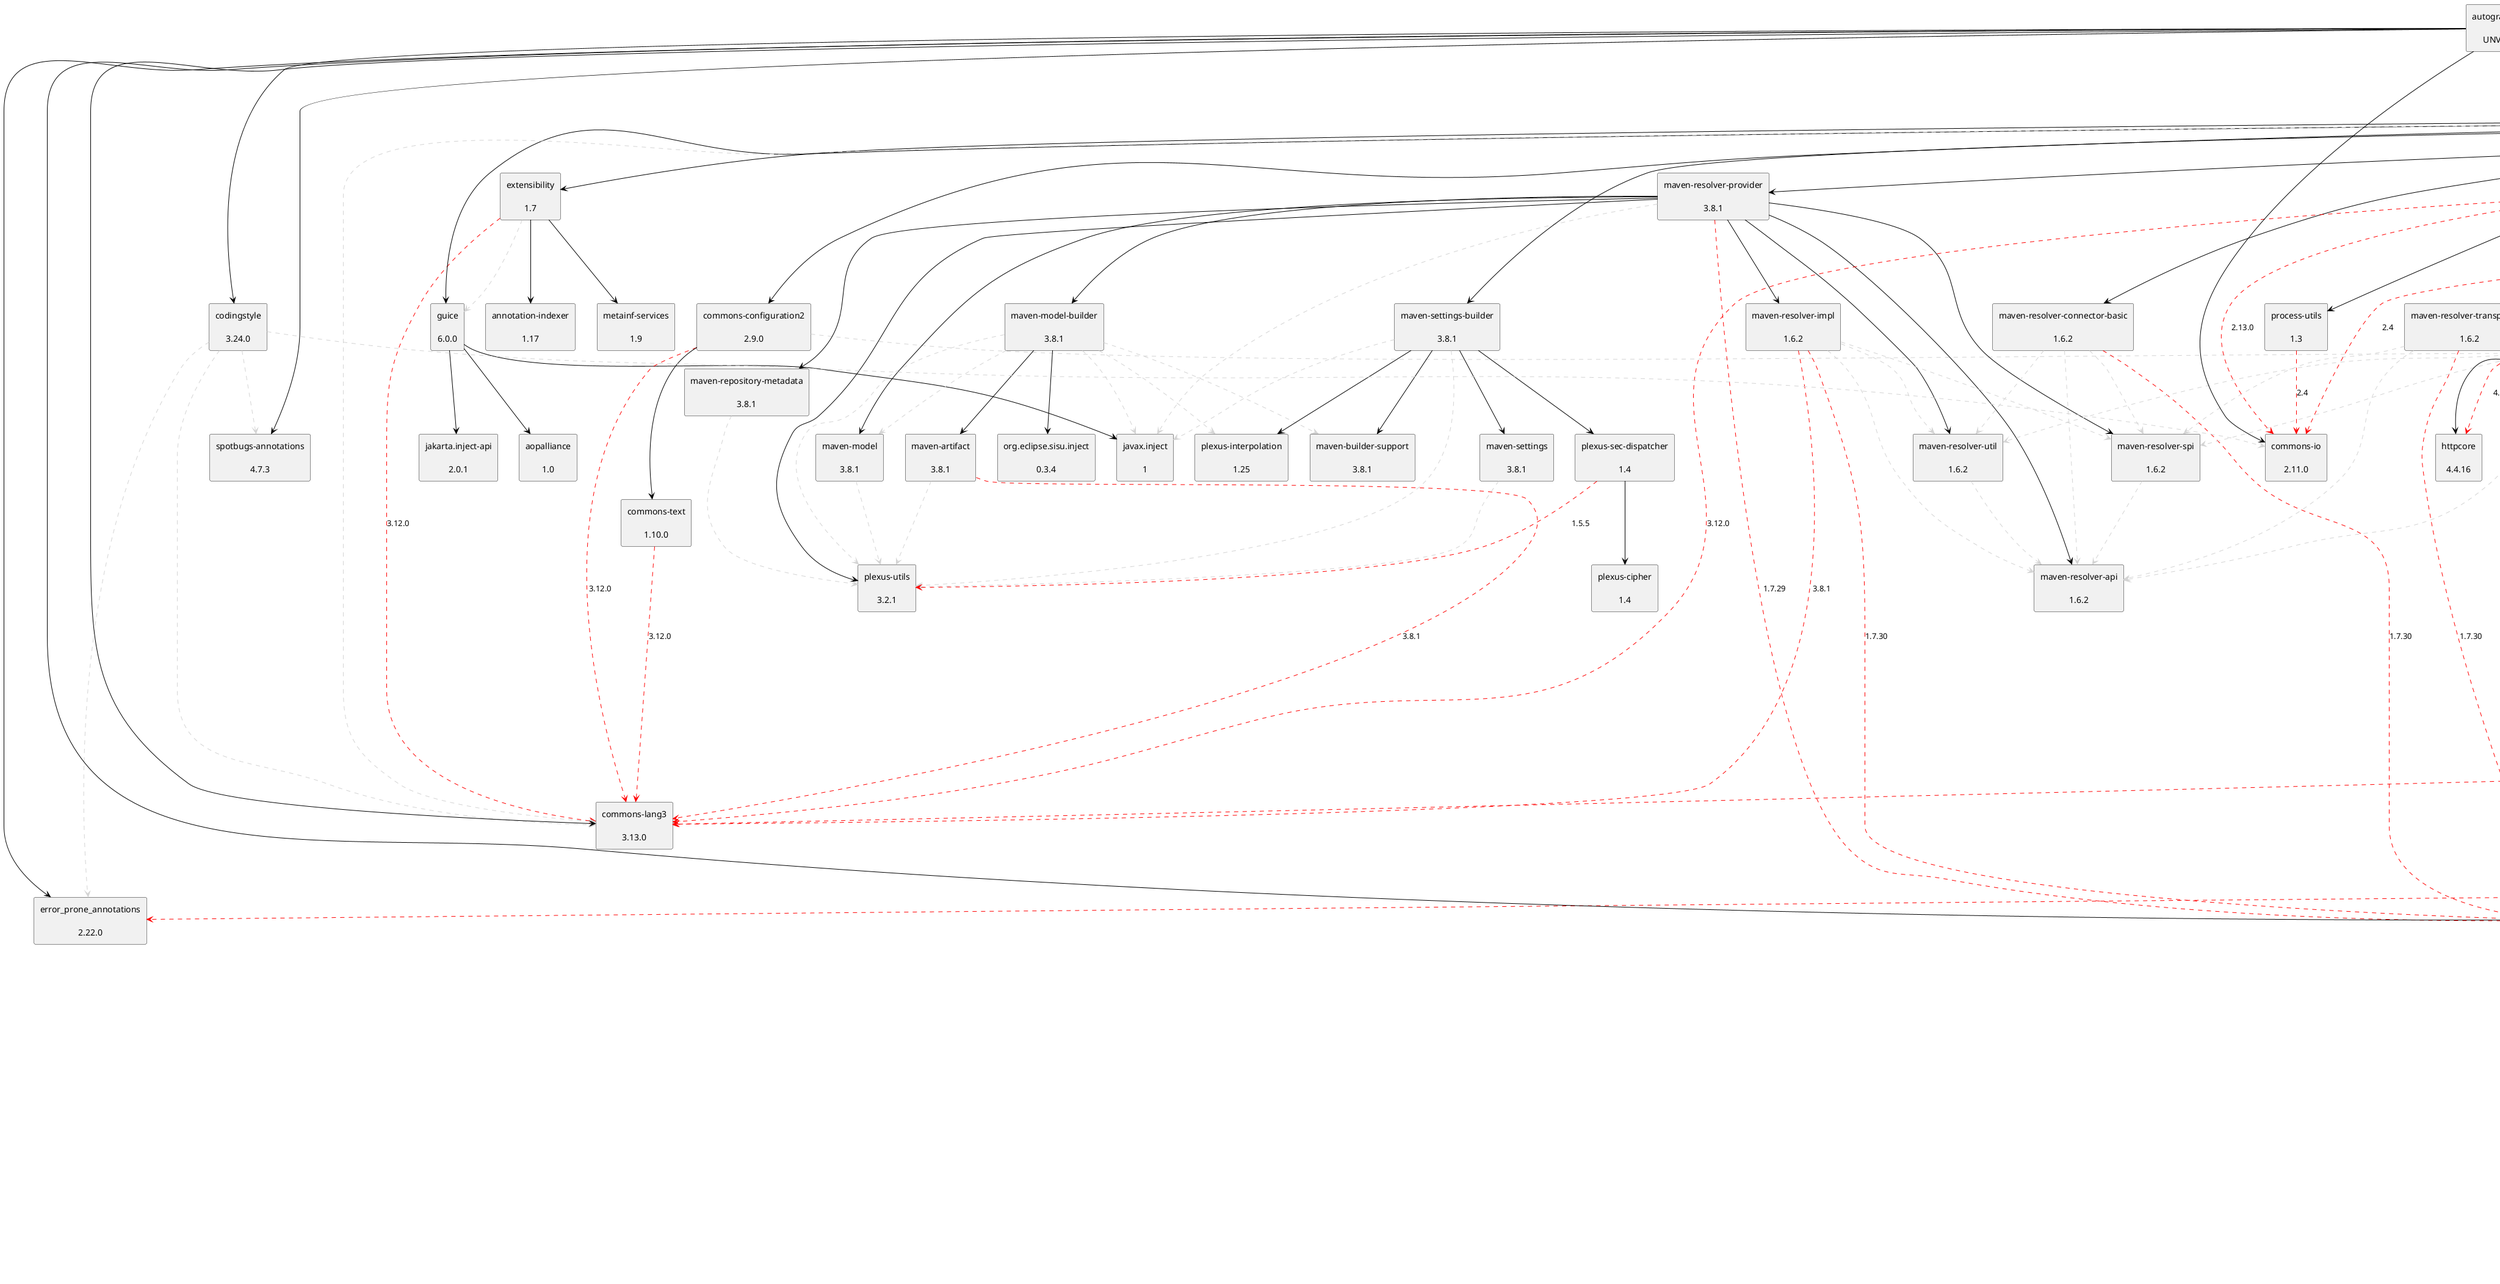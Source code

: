 @startuml
skinparam defaultTextAlignment center
skinparam rectangle {
  BackgroundColor<<optional>> beige
  BackgroundColor<<test>> lightGreen
  BackgroundColor<<runtime>> lightBlue
  BackgroundColor<<provided>> lightGray
}
rectangle "gitlab4j-api\n\n5.2.0" as org_gitlab4j_gitlab4j_api_jar
rectangle "jakarta.activation-api\n\n1.2.2" as jakarta_activation_jakarta_activation_api_jar
rectangle "jersey-common\n\n2.35" as org_glassfish_jersey_core_jersey_common_jar
rectangle "jakarta.ws.rs-api\n\n2.1.6" as jakarta_ws_rs_jakarta_ws_rs_api_jar
rectangle "jakarta.annotation-api\n\n1.3.5" as jakarta_annotation_jakarta_annotation_api_jar
rectangle "jakarta.inject\n\n2.6.1" as org_glassfish_hk2_external_jakarta_inject_jar
rectangle "osgi-resource-locator\n\n1.0.3" as org_glassfish_hk2_osgi_resource_locator_jar
rectangle "jersey-hk2\n\n2.35" as org_glassfish_jersey_inject_jersey_hk2_jar
rectangle "hk2-locator\n\n2.6.1" as org_glassfish_hk2_hk2_locator_jar
rectangle "aopalliance-repackaged\n\n2.6.1" as org_glassfish_hk2_external_aopalliance_repackaged_jar
rectangle "hk2-api\n\n2.6.1" as org_glassfish_hk2_hk2_api_jar
rectangle "hk2-utils\n\n2.6.1" as org_glassfish_hk2_hk2_utils_jar
rectangle "javassist\n\n3.27.0-GA" as org_javassist_javassist_jar
rectangle "jersey-client\n\n2.35" as org_glassfish_jersey_core_jersey_client_jar
rectangle "jersey-apache-connector\n\n2.35" as org_glassfish_jersey_connectors_jersey_apache_connector_jar
rectangle "httpclient\n\n4.5.14" as org_apache_httpcomponents_httpclient_jar
rectangle "jersey-media-multipart\n\n2.35" as org_glassfish_jersey_media_jersey_media_multipart_jar
rectangle "mimepull\n\n1.9.13" as org_jvnet_mimepull_mimepull_jar
rectangle "jersey-media-json-jackson\n\n2.35" as org_glassfish_jersey_media_jersey_media_json_jackson_jar
rectangle "jersey-entity-filtering\n\n2.35" as org_glassfish_jersey_ext_jersey_entity_filtering_jar
rectangle "jackson-annotations\n\n2.15.2" as com_fasterxml_jackson_core_jackson_annotations_jar
rectangle "jackson-databind\n\n2.15.2" as com_fasterxml_jackson_core_jackson_databind_jar
rectangle "jackson-module-jaxb-annotations\n\n2.12.2" as com_fasterxml_jackson_module_jackson_module_jaxb_annotations_jar
rectangle "jackson-core\n\n2.15.2" as com_fasterxml_jackson_core_jackson_core_jar
rectangle "jakarta.xml.bind-api\n\n2.3.2" as jakarta_xml_bind_jakarta_xml_bind_api_jar
rectangle "jakarta.servlet-api\n\n4.0.4" as jakarta_servlet_jakarta_servlet_api_jar
rectangle "acceptance-test-harness\n\n5717.v51fb_b_1f0f6d1" as org_jenkins_ci_acceptance_test_harness_jar
rectangle "args4j\n\n2.33" as args4j_args4j_jar
rectangle "netty-codec\n\n4.1.99.Final" as io_netty_netty_codec_jar
rectangle "netty-common\n\n4.1.99.Final" as io_netty_netty_common_jar
rectangle "netty-buffer\n\n4.1.99.Final" as io_netty_netty_buffer_jar
rectangle "netty-transport\n\n4.1.99.Final" as io_netty_netty_transport_jar
rectangle "netty-resolver\n\n4.1.99.Final" as io_netty_netty_resolver_jar
rectangle "browserup-proxy-core\n\n2.1.2" as com_browserup_browserup_proxy_core_jar
rectangle "littleproxy\n\n2.0.0-beta-5" as xyz_rogfam_littleproxy_jar
rectangle "guava\n\n32.0.0-jre" as com_google_guava_guava_jar
rectangle "commons-lang3\n\n3.13.0" as org_apache_commons_commons_lang3_jar
rectangle "barchart-udt-bundle\n\n2.3.0" as com_barchart_udt_barchart_udt_bundle_jar
rectangle "slf4j-api\n\n2.0.9" as org_slf4j_slf4j_api_jar
rectangle "netty-codec-http\n\n4.1.99.Final" as io_netty_netty_codec_http_jar
rectangle "netty-codec-socks\n\n4.1.99.Final" as io_netty_netty_codec_socks_jar
rectangle "netty-handler\n\n4.1.99.Final" as io_netty_netty_handler_jar
rectangle "netty-transport-native-unix-common\n\n4.1.99.Final" as io_netty_netty_transport_native_unix_common_jar
rectangle "netty-handler-proxy\n\n4.1.99.Final" as io_netty_netty_handler_proxy_jar
rectangle "netty-transport-classes-epoll\n\n4.1.99.Final" as io_netty_netty_transport_classes_epoll_jar
rectangle "netty-transport-classes-kqueue\n\n4.1.99.Final" as io_netty_netty_transport_classes_kqueue_jar
rectangle "netty-transport-native-epoll\nlinux-x86_64\n4.1.99.Final" as io_netty_netty_transport_native_epoll_jar_linux_x86_64
rectangle "netty-transport-native-kqueue\nosx-x86_64\n4.1.99.Final" as io_netty_netty_transport_native_kqueue_jar_osx_x86_64
rectangle "extensibility\n\n1.7" as com_cloudbees_extensibility_jar
rectangle "guice\n\n6.0.0" as com_google_inject_guice_jar
rectangle "annotation-indexer\n\n1.17" as org_jenkins_ci_annotation_indexer_jar
rectangle "metainf-services\n\n1.9" as org_kohsuke_metainf_services_metainf_services_jar
rectangle "jffi\n\n1.3.12" as com_github_jnr_jffi_jar
rectangle "jffi\nnative\n1.3.12" as com_github_jnr_jffi_jar_native
rectangle "jnr-ffi\n\n2.2.14" as com_github_jnr_jnr_ffi_jar
rectangle "asm\n\n9.2" as org_ow2_asm_asm_jar
rectangle "asm-commons\n\n9.2" as org_ow2_asm_asm_commons_jar
rectangle "asm-tree\n\n9.2" as org_ow2_asm_asm_tree_jar
rectangle "asm-analysis\n\n9.2" as org_ow2_asm_asm_analysis_jar
rectangle "asm-util\n\n9.2" as org_ow2_asm_asm_util_jar
rectangle "jnr-a64asm\n\n1.0.0" as com_github_jnr_jnr_a64asm_jar
rectangle "jnr-x86asm\n\n1.0.2" as com_github_jnr_jnr_x86asm_jar
rectangle "jnr-unixsocket\n\n0.38.20" as com_github_jnr_jnr_unixsocket_jar
rectangle "jnr-constants\n\n0.10.4" as com_github_jnr_jnr_constants_jar
rectangle "jnr-enxio\n\n0.32.15" as com_github_jnr_jnr_enxio_jar
rectangle "jnr-posix\n\n3.1.17" as com_github_jnr_jnr_posix_jar
rectangle "monte-screen-recorder\n\n0.7.7.0" as com_github_stephenc_monte_monte_screen_recorder_jar
rectangle "failureaccess\n\n1.0.1" as com_google_guava_failureaccess_jar
rectangle "listenablefuture\n\n9999.0-empty-to-avoid-conflict-with-guava" as com_google_guava_listenablefuture_jar
rectangle "jsr305\n\n3.0.2" as com_google_code_findbugs_jsr305_jar
rectangle "checker-qual\n\n3.33.0" as org_checkerframework_checker_qual_jar
rectangle "error_prone_annotations\n\n2.22.0" as com_google_errorprone_error_prone_annotations_jar
rectangle "j2objc-annotations\n\n2.8" as com_google_j2objc_j2objc_annotations_jar
rectangle "javax.inject\n\n1" as javax_inject_javax_inject_jar
rectangle "jakarta.inject-api\n\n2.0.1" as jakarta_inject_jakarta_inject_api_jar
rectangle "aopalliance\n\n1.0" as aopalliance_aopalliance_jar
rectangle "jsch\n\n0.1.55" as com_jcraft_jsch_jar
rectangle "commons-logging\n\n1.2" as commons_logging_commons_logging_jar
rectangle "commons-net\n\n3.9.0" as commons_net_commons_net_jar
rectangle "junit\n\n4.13.2" as junit_junit_jar
rectangle "hamcrest-core\n\n1.3" as org_hamcrest_hamcrest_core_jar
rectangle "commons-configuration2\n\n2.9.0" as org_apache_commons_commons_configuration2_jar
rectangle "commons-text\n\n1.10.0" as org_apache_commons_commons_text_jar
rectangle "maven-model\n\n3.8.1" as org_apache_maven_maven_model_jar
rectangle "plexus-utils\n\n3.2.1" as org_codehaus_plexus_plexus_utils_jar
rectangle "maven-resolver-provider\n\n3.8.1" as org_apache_maven_maven_resolver_provider_jar
rectangle "maven-model-builder\n\n3.8.1" as org_apache_maven_maven_model_builder_jar
rectangle "plexus-interpolation\n\n1.25" as org_codehaus_plexus_plexus_interpolation_jar
rectangle "maven-artifact\n\n3.8.1" as org_apache_maven_maven_artifact_jar
rectangle "maven-builder-support\n\n3.8.1" as org_apache_maven_maven_builder_support_jar
rectangle "org.eclipse.sisu.inject\n\n0.3.4" as org_eclipse_sisu_org_eclipse_sisu_inject_jar
rectangle "maven-repository-metadata\n\n3.8.1" as org_apache_maven_maven_repository_metadata_jar
rectangle "maven-resolver-api\n\n1.6.2" as org_apache_maven_resolver_maven_resolver_api_jar
rectangle "maven-resolver-spi\n\n1.6.2" as org_apache_maven_resolver_maven_resolver_spi_jar
rectangle "maven-resolver-util\n\n1.6.2" as org_apache_maven_resolver_maven_resolver_util_jar
rectangle "maven-resolver-impl\n\n1.6.2" as org_apache_maven_resolver_maven_resolver_impl_jar
rectangle "maven-settings-builder\n\n3.8.1" as org_apache_maven_maven_settings_builder_jar
rectangle "maven-settings\n\n3.8.1" as org_apache_maven_maven_settings_jar
rectangle "plexus-sec-dispatcher\n\n1.4" as org_sonatype_plexus_plexus_sec_dispatcher_jar
rectangle "plexus-cipher\n\n1.4" as org_sonatype_plexus_plexus_cipher_jar
rectangle "maven-resolver-connector-basic\n\n1.6.2" as org_apache_maven_resolver_maven_resolver_connector_basic_jar
rectangle "maven-resolver-transport-file\n\n1.6.2" as org_apache_maven_resolver_maven_resolver_transport_file_jar
rectangle "maven-resolver-transport-http\n\n1.6.2" as org_apache_maven_resolver_maven_resolver_transport_http_jar
rectangle "httpcore\n\n4.4.16" as org_apache_httpcomponents_httpcore_jar
rectangle "bcpkix-jdk18on\n\n1.76" as org_bouncycastle_bcpkix_jdk18on_jar
rectangle "bcprov-jdk18on\n\n1.76" as org_bouncycastle_bcprov_jdk18on_jar
rectangle "bcutil-jdk18on\n\n1.76" as org_bouncycastle_bcutil_jdk18on_jar
rectangle "groovy\n\n3.0.18" as org_codehaus_groovy_groovy_jar
rectangle "groovy-console\n\n3.0.18" as org_codehaus_groovy_groovy_console_jar
rectangle "hamcrest\n\n2.2" as org_hamcrest_hamcrest_jar
rectangle "crypto-util\n\n1.9" as org_jenkins_ci_crypto_util_jar
rectangle "commons-codec\n\n1.11" as commons_codec_commons_codec_jar
rectangle "groovy-guice-binder\n\n1.2" as org_jenkins_ci_groovy_guice_binder_jar
rectangle "commons-io\n\n2.11.0" as commons_io_commons_io_jar
rectangle "commons-discovery\n\n0.4" as commons_discovery_commons_discovery_jar
rectangle "jira-api\n\n1.3" as org_jenkins_ci_jira_api_jar
rectangle "activation\n\n1.1" as javax_activation_activation_jar
rectangle "jaxrpc-api\n\n1.1" as javax_xml_jaxrpc_api_jar
rectangle "saaj-api\n\n1.3" as javax_xml_soap_saaj_api_jar
rectangle "axis\n\n1.4" as org_apache_axis_axis_jar
rectangle "wsdl4j\n\n1.6.1" as wsdl4j_wsdl4j_jar
rectangle "test-annotations\n\n1.4" as org_jenkins_ci_test_annotations_jar
rectangle "version-number\n\n1.11" as org_jenkins_ci_version_number_jar
rectangle "remoting\n\n3148.v532a_7e715ee3" as org_jenkins_ci_main_remoting_jar
rectangle "docker-fixtures\n\n178.v2c7d2343886b_" as org_jenkins_ci_test_docker_fixtures_jar
rectangle "process-utils\n\n1.3" as org_jenkins_ci_process_utils_jar
rectangle "json\n\n20230618" as org_json_json_jar
rectangle "wordnet-random-name\n\n1.5" as org_kohsuke_wordnet_random_name_jar
rectangle "lift\n\n4.11.0" as org_seleniumhq_selenium_lift_jar
rectangle "selenium-api\n\n4.11.0" as org_seleniumhq_selenium_selenium_api_jar
rectangle "selenium-support\n\n4.11.0" as org_seleniumhq_selenium_selenium_support_jar
rectangle "selenium-chrome-driver\n\n4.11.0" as org_seleniumhq_selenium_selenium_chrome_driver_jar
rectangle "auto-service-annotations\n\n1.0.1" as com_google_auto_service_auto_service_annotations_jar
rectangle "selenium-chromium-driver\n\n4.11.0" as org_seleniumhq_selenium_selenium_chromium_driver_jar
rectangle "selenium-json\n\n4.11.0" as org_seleniumhq_selenium_selenium_json_jar
rectangle "selenium-remote-driver\n\n4.11.0" as org_seleniumhq_selenium_selenium_remote_driver_jar
rectangle "selenium-manager\n\n4.11.0" as org_seleniumhq_selenium_selenium_manager_jar
rectangle "netty-transport-native-epoll\n\n4.1.99.Final" as io_netty_netty_transport_native_epoll_jar<<linux-x86_64>>
rectangle "netty-transport-native-kqueue\n\n4.1.99.Final" as io_netty_netty_transport_native_kqueue_jar<<osx-x86_64>>
rectangle "opentelemetry-api\n\n1.26.0" as io_opentelemetry_opentelemetry_api_jar
rectangle "opentelemetry-context\n\n1.26.0" as io_opentelemetry_opentelemetry_context_jar
rectangle "opentelemetry-exporter-logging\n\n1.26.0" as io_opentelemetry_opentelemetry_exporter_logging_jar
rectangle "opentelemetry-sdk\n\n1.26.0" as io_opentelemetry_opentelemetry_sdk_jar
rectangle "opentelemetry-sdk-metrics\n\n1.26.0" as io_opentelemetry_opentelemetry_sdk_metrics_jar
rectangle "opentelemetry-sdk-common\n\n1.26.0" as io_opentelemetry_opentelemetry_sdk_common_jar
rectangle "opentelemetry-api-logs\n\n1.26.0-alpha" as io_opentelemetry_opentelemetry_api_logs_jar
rectangle "opentelemetry-sdk-logs\n\n1.26.0-alpha" as io_opentelemetry_opentelemetry_sdk_logs_jar
rectangle "opentelemetry-api-events\n\n1.26.0-alpha" as io_opentelemetry_opentelemetry_api_events_jar
rectangle "opentelemetry-sdk-extension-autoconfigure-spi\n\n1.26.0" as io_opentelemetry_opentelemetry_sdk_extension_autoconfigure_spi_jar
rectangle "opentelemetry-sdk-extension-autoconfigure\n\n1.26.0-alpha" as io_opentelemetry_opentelemetry_sdk_extension_autoconfigure_jar
rectangle "opentelemetry-sdk-trace\n\n1.26.0" as io_opentelemetry_opentelemetry_sdk_trace_jar
rectangle "opentelemetry-semconv\n\n1.26.0-alpha" as io_opentelemetry_opentelemetry_semconv_jar
rectangle "byte-buddy\n\n1.14.9" as net_bytebuddy_byte_buddy_jar
rectangle "commons-exec\n\n1.3" as org_apache_commons_commons_exec_jar
rectangle "async-http-client-netty-utils\n\n2.12.3" as org_asynchttpclient_async_http_client_netty_utils_jar
rectangle "jakarta.activation\n\n1.2.2" as com_sun_activation_jakarta_activation_jar
rectangle "async-http-client\n\n2.12.3" as org_asynchttpclient_async_http_client_jar
rectangle "reactive-streams\n\n1.0.3" as org_reactivestreams_reactive_streams_jar
rectangle "netty-reactive-streams\n\n2.0.4" as com_typesafe_netty_netty_reactive_streams_jar
rectangle "selenium-http\n\n4.11.0" as org_seleniumhq_selenium_selenium_http_jar
rectangle "selenium-firefox-driver\n\n4.11.0" as org_seleniumhq_selenium_selenium_firefox_driver_jar
rectangle "selenium-devtools-v85\n\n4.11.0" as org_seleniumhq_selenium_selenium_devtools_v85_jar
rectangle "failsafe\n\n3.3.1" as dev_failsafe_failsafe_jar
rectangle "selenium-java\n\n4.11.0" as org_seleniumhq_selenium_selenium_java_jar
rectangle "selenium-devtools-v113\n\n4.11.0" as org_seleniumhq_selenium_selenium_devtools_v113_jar
rectangle "selenium-devtools-v114\n\n4.11.0" as org_seleniumhq_selenium_selenium_devtools_v114_jar
rectangle "selenium-devtools-v115\n\n4.11.0" as org_seleniumhq_selenium_selenium_devtools_v115_jar
rectangle "selenium-edge-driver\n\n4.11.0" as org_seleniumhq_selenium_selenium_edge_driver_jar
rectangle "selenium-safari-driver\n\n4.11.0" as org_seleniumhq_selenium_selenium_safari_driver_jar
rectangle "slf4j-jdk14\n\n2.0.7" as org_slf4j_slf4j_jdk14_jar
rectangle "zt-zip\n\n1.16" as org_zeroturnaround_zt_zip_jar
rectangle "autograding-ui-tests\n\nUNVERSIONED" as io_jenkins_plugins_autograding_ui_tests_jar
rectangle "spotbugs-annotations\n\n4.7.3" as com_github_spotbugs_spotbugs_annotations_jar
rectangle "streamex\n\n0.8.2" as one_util_streamex_jar
rectangle "codingstyle\n\n3.24.0" as edu_hm_hafner_codingstyle_jar
org_gitlab4j_gitlab4j_api_jar -[#000000]-> jakarta_activation_jakarta_activation_api_jar
org_glassfish_jersey_core_jersey_common_jar .[#D3D3D3].> jakarta_ws_rs_jakarta_ws_rs_api_jar
org_glassfish_jersey_core_jersey_common_jar -[#000000]-> jakarta_annotation_jakarta_annotation_api_jar
org_glassfish_jersey_core_jersey_common_jar .[#D3D3D3].> org_glassfish_hk2_external_jakarta_inject_jar
org_glassfish_jersey_core_jersey_common_jar -[#000000]-> org_glassfish_hk2_osgi_resource_locator_jar
org_glassfish_jersey_inject_jersey_hk2_jar -[#000000]-> org_glassfish_jersey_core_jersey_common_jar
org_glassfish_hk2_hk2_locator_jar .[#D3D3D3].> org_glassfish_hk2_external_jakarta_inject_jar
org_glassfish_hk2_hk2_locator_jar -[#000000]-> org_glassfish_hk2_external_aopalliance_repackaged_jar
org_glassfish_hk2_hk2_api_jar .[#D3D3D3].> org_glassfish_hk2_external_jakarta_inject_jar
org_glassfish_hk2_hk2_api_jar .[#D3D3D3].> org_glassfish_hk2_hk2_utils_jar
org_glassfish_hk2_hk2_api_jar .[#D3D3D3].> org_glassfish_hk2_external_aopalliance_repackaged_jar
org_glassfish_hk2_hk2_locator_jar -[#000000]-> org_glassfish_hk2_hk2_api_jar
org_glassfish_hk2_hk2_utils_jar .[#D3D3D3].> org_glassfish_hk2_external_jakarta_inject_jar
org_glassfish_hk2_hk2_locator_jar -[#000000]-> org_glassfish_hk2_hk2_utils_jar
org_glassfish_jersey_inject_jersey_hk2_jar -[#000000]-> org_glassfish_hk2_hk2_locator_jar
org_glassfish_jersey_inject_jersey_hk2_jar .[#FF0000].> org_javassist_javassist_jar: 3.25.0-GA
org_gitlab4j_gitlab4j_api_jar -[#000000]-> org_glassfish_jersey_inject_jersey_hk2_jar
org_glassfish_jersey_core_jersey_client_jar -[#000000]-> jakarta_ws_rs_jakarta_ws_rs_api_jar
org_glassfish_jersey_core_jersey_client_jar .[#D3D3D3].> org_glassfish_jersey_core_jersey_common_jar
org_glassfish_jersey_core_jersey_client_jar -[#000000]-> org_glassfish_hk2_external_jakarta_inject_jar
org_gitlab4j_gitlab4j_api_jar -[#000000]-> org_glassfish_jersey_core_jersey_client_jar
org_glassfish_jersey_connectors_jersey_apache_connector_jar .[#FF0000].> org_apache_httpcomponents_httpclient_jar: 4.5.13
org_glassfish_jersey_connectors_jersey_apache_connector_jar .[#D3D3D3].> org_glassfish_jersey_core_jersey_common_jar
org_glassfish_jersey_connectors_jersey_apache_connector_jar .[#D3D3D3].> org_glassfish_jersey_core_jersey_client_jar
org_glassfish_jersey_connectors_jersey_apache_connector_jar .[#D3D3D3].> jakarta_ws_rs_jakarta_ws_rs_api_jar
org_gitlab4j_gitlab4j_api_jar -[#000000]-> org_glassfish_jersey_connectors_jersey_apache_connector_jar
org_glassfish_jersey_media_jersey_media_multipart_jar .[#D3D3D3].> org_glassfish_jersey_core_jersey_common_jar
org_glassfish_jersey_media_jersey_media_multipart_jar -[#000000]-> org_jvnet_mimepull_mimepull_jar
org_gitlab4j_gitlab4j_api_jar -[#000000]-> org_glassfish_jersey_media_jersey_media_multipart_jar
org_glassfish_jersey_media_jersey_media_json_jackson_jar .[#D3D3D3].> org_glassfish_jersey_core_jersey_common_jar
org_glassfish_jersey_ext_jersey_entity_filtering_jar .[#D3D3D3].> jakarta_ws_rs_jakarta_ws_rs_api_jar
org_glassfish_jersey_media_jersey_media_json_jackson_jar -[#000000]-> org_glassfish_jersey_ext_jersey_entity_filtering_jar
org_glassfish_jersey_media_jersey_media_json_jackson_jar .[#FF0000].> com_fasterxml_jackson_core_jackson_annotations_jar: 2.12.2
org_glassfish_jersey_media_jersey_media_json_jackson_jar .[#FF0000].> com_fasterxml_jackson_core_jackson_databind_jar: 2.12.2
com_fasterxml_jackson_module_jackson_module_jaxb_annotations_jar .[#FF0000].> com_fasterxml_jackson_core_jackson_annotations_jar: 2.12.2
com_fasterxml_jackson_module_jackson_module_jaxb_annotations_jar .[#FF0000].> com_fasterxml_jackson_core_jackson_core_jar: 2.12.2
com_fasterxml_jackson_module_jackson_module_jaxb_annotations_jar .[#FF0000].> com_fasterxml_jackson_core_jackson_databind_jar: 2.12.2
jakarta_xml_bind_jakarta_xml_bind_api_jar .[#FF0000].> jakarta_activation_jakarta_activation_api_jar: 1.2.1
com_fasterxml_jackson_module_jackson_module_jaxb_annotations_jar -[#000000]-> jakarta_xml_bind_jakarta_xml_bind_api_jar
com_fasterxml_jackson_module_jackson_module_jaxb_annotations_jar .[#FF0000].> jakarta_activation_jakarta_activation_api_jar: 1.2.1
org_glassfish_jersey_media_jersey_media_json_jackson_jar -[#000000]-> com_fasterxml_jackson_module_jackson_module_jaxb_annotations_jar
org_gitlab4j_gitlab4j_api_jar -[#000000]-> org_glassfish_jersey_media_jersey_media_json_jackson_jar
org_gitlab4j_gitlab4j_api_jar -[#000000]-> jakarta_servlet_jakarta_servlet_api_jar
org_jenkins_ci_acceptance_test_harness_jar -[#000000]-> org_gitlab4j_gitlab4j_api_jar
org_jenkins_ci_acceptance_test_harness_jar -[#000000]-> args4j_args4j_jar
io_netty_netty_codec_jar -[#000000]-> io_netty_netty_common_jar
io_netty_netty_buffer_jar .[#D3D3D3].> io_netty_netty_common_jar
io_netty_netty_codec_jar -[#000000]-> io_netty_netty_buffer_jar
io_netty_netty_transport_jar .[#D3D3D3].> io_netty_netty_common_jar
io_netty_netty_transport_jar .[#D3D3D3].> io_netty_netty_buffer_jar
io_netty_netty_transport_jar .[#D3D3D3].> io_netty_netty_resolver_jar
io_netty_netty_codec_jar -[#000000]-> io_netty_netty_transport_jar
com_browserup_browserup_proxy_core_jar -[#000000]-> io_netty_netty_codec_jar
xyz_rogfam_littleproxy_jar .[#FF0000].> com_google_guava_guava_jar: 27.1-jre
xyz_rogfam_littleproxy_jar .[#FF0000].> org_apache_commons_commons_lang3_jar: 3.8.1
xyz_rogfam_littleproxy_jar -[#000000]-> com_barchart_udt_barchart_udt_bundle_jar
xyz_rogfam_littleproxy_jar .[#FF0000].> org_slf4j_slf4j_api_jar: 1.7.26
com_browserup_browserup_proxy_core_jar -[#000000]-> xyz_rogfam_littleproxy_jar
com_browserup_browserup_proxy_core_jar -[#000000]-> io_netty_netty_codec_http_jar
com_browserup_browserup_proxy_core_jar -[#000000]-> io_netty_netty_codec_socks_jar
com_browserup_browserup_proxy_core_jar -[#000000]-> io_netty_netty_handler_jar
com_browserup_browserup_proxy_core_jar -[#000000]-> io_netty_netty_transport_native_unix_common_jar
com_browserup_browserup_proxy_core_jar -[#000000]-> io_netty_netty_handler_proxy_jar
com_browserup_browserup_proxy_core_jar -[#000000]-> io_netty_netty_resolver_jar
com_browserup_browserup_proxy_core_jar -[#000000]-> io_netty_netty_transport_classes_epoll_jar
com_browserup_browserup_proxy_core_jar -[#000000]-> io_netty_netty_transport_classes_kqueue_jar
io_netty_netty_transport_native_epoll_jar_linux_x86_64 .[#D3D3D3].> io_netty_netty_common_jar
io_netty_netty_transport_native_epoll_jar_linux_x86_64 .[#D3D3D3].> io_netty_netty_buffer_jar
io_netty_netty_transport_native_epoll_jar_linux_x86_64 .[#D3D3D3].> io_netty_netty_transport_jar
io_netty_netty_transport_native_epoll_jar_linux_x86_64 .[#D3D3D3].> io_netty_netty_transport_native_unix_common_jar
io_netty_netty_transport_native_epoll_jar_linux_x86_64 .[#D3D3D3].> io_netty_netty_transport_classes_epoll_jar
com_browserup_browserup_proxy_core_jar -[#000000]-> io_netty_netty_transport_native_epoll_jar_linux_x86_64
io_netty_netty_transport_native_kqueue_jar_osx_x86_64 .[#D3D3D3].> io_netty_netty_common_jar
io_netty_netty_transport_native_kqueue_jar_osx_x86_64 .[#D3D3D3].> io_netty_netty_buffer_jar
io_netty_netty_transport_native_kqueue_jar_osx_x86_64 .[#D3D3D3].> io_netty_netty_transport_jar
io_netty_netty_transport_native_kqueue_jar_osx_x86_64 .[#D3D3D3].> io_netty_netty_transport_native_unix_common_jar
io_netty_netty_transport_native_kqueue_jar_osx_x86_64 .[#D3D3D3].> io_netty_netty_transport_classes_kqueue_jar
com_browserup_browserup_proxy_core_jar -[#000000]-> io_netty_netty_transport_native_kqueue_jar_osx_x86_64
com_browserup_browserup_proxy_core_jar -[#000000]-> org_javassist_javassist_jar
org_jenkins_ci_acceptance_test_harness_jar -[#000000]-> com_browserup_browserup_proxy_core_jar
com_cloudbees_extensibility_jar .[#D3D3D3].> com_google_inject_guice_jar
com_cloudbees_extensibility_jar .[#FF0000].> org_apache_commons_commons_lang3_jar: 3.12.0
com_cloudbees_extensibility_jar -[#000000]-> org_jenkins_ci_annotation_indexer_jar
com_cloudbees_extensibility_jar -[#000000]-> org_kohsuke_metainf_services_metainf_services_jar
org_jenkins_ci_acceptance_test_harness_jar -[#000000]-> com_cloudbees_extensibility_jar
org_jenkins_ci_acceptance_test_harness_jar .[#D3D3D3].> com_fasterxml_jackson_core_jackson_databind_jar
org_jenkins_ci_acceptance_test_harness_jar -[#000000]-> com_github_jnr_jffi_jar
org_jenkins_ci_acceptance_test_harness_jar -[#000000]-> com_github_jnr_jffi_jar_native
com_github_jnr_jnr_ffi_jar -[#000000]-> org_ow2_asm_asm_jar
org_ow2_asm_asm_commons_jar .[#D3D3D3].> org_ow2_asm_asm_jar
org_ow2_asm_asm_commons_jar .[#D3D3D3].> org_ow2_asm_asm_tree_jar
org_ow2_asm_asm_commons_jar .[#D3D3D3].> org_ow2_asm_asm_analysis_jar
com_github_jnr_jnr_ffi_jar -[#000000]-> org_ow2_asm_asm_commons_jar
org_ow2_asm_asm_analysis_jar .[#D3D3D3].> org_ow2_asm_asm_tree_jar
com_github_jnr_jnr_ffi_jar -[#000000]-> org_ow2_asm_asm_analysis_jar
org_ow2_asm_asm_tree_jar .[#D3D3D3].> org_ow2_asm_asm_jar
com_github_jnr_jnr_ffi_jar -[#000000]-> org_ow2_asm_asm_tree_jar
org_ow2_asm_asm_util_jar .[#D3D3D3].> org_ow2_asm_asm_jar
org_ow2_asm_asm_util_jar .[#D3D3D3].> org_ow2_asm_asm_tree_jar
org_ow2_asm_asm_util_jar .[#D3D3D3].> org_ow2_asm_asm_analysis_jar
com_github_jnr_jnr_ffi_jar -[#000000]-> org_ow2_asm_asm_util_jar
com_github_jnr_jnr_ffi_jar -[#000000]-> com_github_jnr_jnr_a64asm_jar
com_github_jnr_jnr_ffi_jar -[#000000]-> com_github_jnr_jnr_x86asm_jar
com_github_jnr_jnr_unixsocket_jar -[#000000]-> com_github_jnr_jnr_ffi_jar
com_github_jnr_jnr_unixsocket_jar -[#000000]-> com_github_jnr_jnr_constants_jar
com_github_jnr_jnr_enxio_jar .[#D3D3D3].> com_github_jnr_jnr_constants_jar
com_github_jnr_jnr_enxio_jar .[#D3D3D3].> com_github_jnr_jnr_ffi_jar
com_github_jnr_jnr_unixsocket_jar -[#000000]-> com_github_jnr_jnr_enxio_jar
com_github_jnr_jnr_posix_jar .[#D3D3D3].> com_github_jnr_jnr_ffi_jar
com_github_jnr_jnr_posix_jar .[#D3D3D3].> com_github_jnr_jnr_constants_jar
com_github_jnr_jnr_unixsocket_jar -[#000000]-> com_github_jnr_jnr_posix_jar
org_jenkins_ci_acceptance_test_harness_jar -[#000000]-> com_github_jnr_jnr_unixsocket_jar
org_jenkins_ci_acceptance_test_harness_jar -[#000000]-> com_github_stephenc_monte_monte_screen_recorder_jar
com_google_guava_guava_jar -[#000000]-> com_google_guava_failureaccess_jar
com_google_guava_guava_jar -[#000000]-> com_google_guava_listenablefuture_jar
com_google_guava_guava_jar -[#000000]-> com_google_code_findbugs_jsr305_jar
com_google_guava_guava_jar -[#000000]-> org_checkerframework_checker_qual_jar
com_google_guava_guava_jar .[#FF0000].> com_google_errorprone_error_prone_annotations_jar: 2.18.0
com_google_guava_guava_jar -[#000000]-> com_google_j2objc_j2objc_annotations_jar
org_jenkins_ci_acceptance_test_harness_jar -[#000000]-> com_google_guava_guava_jar
com_google_inject_guice_jar -[#000000]-> javax_inject_javax_inject_jar
com_google_inject_guice_jar -[#000000]-> jakarta_inject_jakarta_inject_api_jar
com_google_inject_guice_jar -[#000000]-> aopalliance_aopalliance_jar
org_jenkins_ci_acceptance_test_harness_jar -[#000000]-> com_google_inject_guice_jar
org_jenkins_ci_acceptance_test_harness_jar -[#000000]-> com_jcraft_jsch_jar
org_jenkins_ci_acceptance_test_harness_jar -[#000000]-> commons_logging_commons_logging_jar
org_jenkins_ci_acceptance_test_harness_jar -[#000000]-> commons_net_commons_net_jar
junit_junit_jar -[#000000]-> org_hamcrest_hamcrest_core_jar
org_jenkins_ci_acceptance_test_harness_jar -[#000000]-> junit_junit_jar
org_apache_commons_commons_configuration2_jar .[#FF0000].> org_apache_commons_commons_lang3_jar: 3.12.0
org_apache_commons_commons_text_jar .[#FF0000].> org_apache_commons_commons_lang3_jar: 3.12.0
org_apache_commons_commons_configuration2_jar -[#000000]-> org_apache_commons_commons_text_jar
org_apache_commons_commons_configuration2_jar .[#D3D3D3].> commons_logging_commons_logging_jar
org_jenkins_ci_acceptance_test_harness_jar -[#000000]-> org_apache_commons_commons_configuration2_jar
org_jenkins_ci_acceptance_test_harness_jar .[#D3D3D3].> org_apache_commons_commons_lang3_jar
org_apache_maven_maven_model_jar .[#D3D3D3].> org_codehaus_plexus_plexus_utils_jar
org_apache_maven_maven_resolver_provider_jar -[#000000]-> org_apache_maven_maven_model_jar
org_apache_maven_maven_model_builder_jar .[#D3D3D3].> org_codehaus_plexus_plexus_utils_jar
org_apache_maven_maven_model_builder_jar .[#D3D3D3].> org_codehaus_plexus_plexus_interpolation_jar
org_apache_maven_maven_model_builder_jar .[#D3D3D3].> javax_inject_javax_inject_jar
org_apache_maven_maven_model_builder_jar .[#D3D3D3].> org_apache_maven_maven_model_jar
org_apache_maven_maven_artifact_jar .[#D3D3D3].> org_codehaus_plexus_plexus_utils_jar
org_apache_maven_maven_artifact_jar .[#FF0000].> org_apache_commons_commons_lang3_jar: 3.8.1
org_apache_maven_maven_model_builder_jar -[#000000]-> org_apache_maven_maven_artifact_jar
org_apache_maven_maven_model_builder_jar .[#D3D3D3].> org_apache_maven_maven_builder_support_jar
org_apache_maven_maven_model_builder_jar -[#000000]-> org_eclipse_sisu_org_eclipse_sisu_inject_jar
org_apache_maven_maven_resolver_provider_jar -[#000000]-> org_apache_maven_maven_model_builder_jar
org_apache_maven_maven_repository_metadata_jar .[#D3D3D3].> org_codehaus_plexus_plexus_utils_jar
org_apache_maven_maven_resolver_provider_jar -[#000000]-> org_apache_maven_maven_repository_metadata_jar
org_apache_maven_maven_resolver_provider_jar -[#000000]-> org_apache_maven_resolver_maven_resolver_api_jar
org_apache_maven_resolver_maven_resolver_spi_jar .[#D3D3D3].> org_apache_maven_resolver_maven_resolver_api_jar
org_apache_maven_maven_resolver_provider_jar -[#000000]-> org_apache_maven_resolver_maven_resolver_spi_jar
org_apache_maven_resolver_maven_resolver_util_jar .[#D3D3D3].> org_apache_maven_resolver_maven_resolver_api_jar
org_apache_maven_maven_resolver_provider_jar -[#000000]-> org_apache_maven_resolver_maven_resolver_util_jar
org_apache_maven_resolver_maven_resolver_impl_jar .[#D3D3D3].> org_apache_maven_resolver_maven_resolver_api_jar
org_apache_maven_resolver_maven_resolver_impl_jar .[#D3D3D3].> org_apache_maven_resolver_maven_resolver_spi_jar
org_apache_maven_resolver_maven_resolver_impl_jar .[#D3D3D3].> org_apache_maven_resolver_maven_resolver_util_jar
org_apache_maven_resolver_maven_resolver_impl_jar .[#FF0000].> org_apache_commons_commons_lang3_jar: 3.8.1
org_apache_maven_resolver_maven_resolver_impl_jar .[#FF0000].> org_slf4j_slf4j_api_jar: 1.7.30
org_apache_maven_maven_resolver_provider_jar -[#000000]-> org_apache_maven_resolver_maven_resolver_impl_jar
org_apache_maven_maven_resolver_provider_jar -[#000000]-> org_codehaus_plexus_plexus_utils_jar
org_apache_maven_maven_resolver_provider_jar .[#D3D3D3].> javax_inject_javax_inject_jar
org_apache_maven_maven_resolver_provider_jar .[#FF0000].> org_slf4j_slf4j_api_jar: 1.7.29
org_jenkins_ci_acceptance_test_harness_jar -[#000000]-> org_apache_maven_maven_resolver_provider_jar
org_apache_maven_maven_settings_builder_jar -[#000000]-> org_apache_maven_maven_builder_support_jar
org_apache_maven_maven_settings_builder_jar .[#D3D3D3].> javax_inject_javax_inject_jar
org_apache_maven_maven_settings_builder_jar -[#000000]-> org_codehaus_plexus_plexus_interpolation_jar
org_apache_maven_maven_settings_builder_jar .[#D3D3D3].> org_codehaus_plexus_plexus_utils_jar
org_apache_maven_maven_settings_jar .[#D3D3D3].> org_codehaus_plexus_plexus_utils_jar
org_apache_maven_maven_settings_builder_jar -[#000000]-> org_apache_maven_maven_settings_jar
org_sonatype_plexus_plexus_sec_dispatcher_jar .[#FF0000].> org_codehaus_plexus_plexus_utils_jar: 1.5.5
org_sonatype_plexus_plexus_sec_dispatcher_jar -[#000000]-> org_sonatype_plexus_plexus_cipher_jar
org_apache_maven_maven_settings_builder_jar -[#000000]-> org_sonatype_plexus_plexus_sec_dispatcher_jar
org_jenkins_ci_acceptance_test_harness_jar -[#000000]-> org_apache_maven_maven_settings_builder_jar
org_apache_maven_resolver_maven_resolver_connector_basic_jar .[#D3D3D3].> org_apache_maven_resolver_maven_resolver_api_jar
org_apache_maven_resolver_maven_resolver_connector_basic_jar .[#D3D3D3].> org_apache_maven_resolver_maven_resolver_spi_jar
org_apache_maven_resolver_maven_resolver_connector_basic_jar .[#D3D3D3].> org_apache_maven_resolver_maven_resolver_util_jar
org_apache_maven_resolver_maven_resolver_connector_basic_jar .[#FF0000].> org_slf4j_slf4j_api_jar: 1.7.30
org_jenkins_ci_acceptance_test_harness_jar -[#000000]-> org_apache_maven_resolver_maven_resolver_connector_basic_jar
org_apache_maven_resolver_maven_resolver_transport_file_jar .[#D3D3D3].> org_apache_maven_resolver_maven_resolver_api_jar
org_apache_maven_resolver_maven_resolver_transport_file_jar .[#D3D3D3].> org_apache_maven_resolver_maven_resolver_spi_jar
org_apache_maven_resolver_maven_resolver_transport_file_jar .[#FF0000].> org_slf4j_slf4j_api_jar: 1.7.30
org_jenkins_ci_acceptance_test_harness_jar -[#000000]-> org_apache_maven_resolver_maven_resolver_transport_file_jar
org_apache_maven_resolver_maven_resolver_transport_http_jar .[#D3D3D3].> org_apache_maven_resolver_maven_resolver_api_jar
org_apache_maven_resolver_maven_resolver_transport_http_jar .[#D3D3D3].> org_apache_maven_resolver_maven_resolver_spi_jar
org_apache_maven_resolver_maven_resolver_transport_http_jar .[#D3D3D3].> org_apache_maven_resolver_maven_resolver_util_jar
org_apache_maven_resolver_maven_resolver_transport_http_jar .[#FF0000].> org_apache_httpcomponents_httpclient_jar: 4.5.12
org_apache_maven_resolver_maven_resolver_transport_http_jar .[#FF0000].> org_apache_httpcomponents_httpcore_jar: 4.4.13
org_apache_maven_resolver_maven_resolver_transport_http_jar .[#FF0000].> org_slf4j_slf4j_api_jar: 1.7.30
org_jenkins_ci_acceptance_test_harness_jar -[#000000]-> org_apache_maven_resolver_maven_resolver_transport_http_jar
org_bouncycastle_bcpkix_jdk18on_jar -[#000000]-> org_bouncycastle_bcprov_jdk18on_jar
org_bouncycastle_bcutil_jdk18on_jar .[#D3D3D3].> org_bouncycastle_bcprov_jdk18on_jar
org_bouncycastle_bcpkix_jdk18on_jar -[#000000]-> org_bouncycastle_bcutil_jdk18on_jar
org_jenkins_ci_acceptance_test_harness_jar -[#000000]-> org_bouncycastle_bcpkix_jdk18on_jar
org_jenkins_ci_acceptance_test_harness_jar -[#000000]-> org_codehaus_groovy_groovy_jar
org_codehaus_groovy_groovy_console_jar .[#D3D3D3].> org_codehaus_groovy_groovy_jar
org_jenkins_ci_acceptance_test_harness_jar -[#000000]-> org_codehaus_groovy_groovy_console_jar
org_jenkins_ci_acceptance_test_harness_jar -[#000000]-> org_hamcrest_hamcrest_jar
org_jenkins_ci_crypto_util_jar .[#FF0000].> commons_codec_commons_codec_jar: 1.15
org_jenkins_ci_acceptance_test_harness_jar -[#000000]-> org_jenkins_ci_crypto_util_jar
org_jenkins_ci_groovy_guice_binder_jar .[#FF0000].> commons_io_commons_io_jar: 2.4
org_jenkins_ci_acceptance_test_harness_jar -[#000000]-> org_jenkins_ci_groovy_guice_binder_jar
commons_discovery_commons_discovery_jar .[#FF0000].> commons_logging_commons_logging_jar: 1.0.4
org_jenkins_ci_jira_api_jar -[#000000]-> commons_discovery_commons_discovery_jar
org_jenkins_ci_jira_api_jar .[#FF0000].> commons_logging_commons_logging_jar: 1.1
org_jenkins_ci_jira_api_jar -[#000000]-> javax_activation_activation_jar
org_jenkins_ci_jira_api_jar -[#000000]-> javax_xml_jaxrpc_api_jar
javax_xml_soap_saaj_api_jar .[#FF0000].> javax_activation_activation_jar: 1.0.2
org_jenkins_ci_jira_api_jar -[#000000]-> javax_xml_soap_saaj_api_jar
org_jenkins_ci_jira_api_jar -[#000000]-> org_apache_axis_axis_jar
org_jenkins_ci_jira_api_jar -[#000000]-> wsdl4j_wsdl4j_jar
org_jenkins_ci_acceptance_test_harness_jar -[#000000]-> org_jenkins_ci_jira_api_jar
org_jenkins_ci_acceptance_test_harness_jar -[#000000]-> org_jenkins_ci_test_annotations_jar
org_jenkins_ci_acceptance_test_harness_jar -[#000000]-> org_jenkins_ci_version_number_jar
org_jenkins_ci_acceptance_test_harness_jar -[#000000]-> org_jenkins_ci_main_remoting_jar
org_jenkins_ci_test_docker_fixtures_jar .[#FF0000].> commons_io_commons_io_jar: 2.13.0
org_jenkins_ci_process_utils_jar .[#FF0000].> commons_io_commons_io_jar: 2.4
org_jenkins_ci_test_docker_fixtures_jar -[#000000]-> org_jenkins_ci_process_utils_jar
org_jenkins_ci_test_docker_fixtures_jar .[#D3D3D3].> com_fasterxml_jackson_core_jackson_databind_jar
org_jenkins_ci_test_docker_fixtures_jar .[#FF0000].> org_apache_commons_commons_lang3_jar: 3.12.0
org_jenkins_ci_test_docker_fixtures_jar .[#D3D3D3].> junit_junit_jar
org_jenkins_ci_acceptance_test_harness_jar -[#000000]-> org_jenkins_ci_test_docker_fixtures_jar
org_jenkins_ci_acceptance_test_harness_jar -[#000000]-> org_json_json_jar
org_jenkins_ci_acceptance_test_harness_jar -[#000000]-> org_kohsuke_wordnet_random_name_jar
org_seleniumhq_selenium_lift_jar .[#D3D3D3].> junit_junit_jar
org_seleniumhq_selenium_lift_jar .[#D3D3D3].> org_hamcrest_hamcrest_jar
org_seleniumhq_selenium_lift_jar .[#D3D3D3].> org_seleniumhq_selenium_selenium_api_jar
org_seleniumhq_selenium_lift_jar .[#D3D3D3].> org_seleniumhq_selenium_selenium_support_jar
org_jenkins_ci_acceptance_test_harness_jar -[#000000]-> org_seleniumhq_selenium_lift_jar
org_jenkins_ci_acceptance_test_harness_jar -[#000000]-> org_seleniumhq_selenium_selenium_api_jar
org_seleniumhq_selenium_selenium_chrome_driver_jar -[#000000]-> com_google_auto_service_auto_service_annotations_jar
org_seleniumhq_selenium_selenium_chrome_driver_jar .[#FF0000].> com_google_guava_guava_jar: 31.1-jre
org_seleniumhq_selenium_selenium_chrome_driver_jar .[#D3D3D3].> org_seleniumhq_selenium_selenium_api_jar
org_seleniumhq_selenium_selenium_chromium_driver_jar .[#D3D3D3].> com_google_auto_service_auto_service_annotations_jar
org_seleniumhq_selenium_selenium_chromium_driver_jar .[#FF0000].> com_google_guava_guava_jar: 31.1-jre
org_seleniumhq_selenium_selenium_chromium_driver_jar .[#D3D3D3].> org_seleniumhq_selenium_selenium_json_jar
org_seleniumhq_selenium_selenium_chromium_driver_jar .[#D3D3D3].> org_seleniumhq_selenium_selenium_remote_driver_jar
org_seleniumhq_selenium_selenium_chrome_driver_jar -[#000000]-> org_seleniumhq_selenium_selenium_chromium_driver_jar
org_seleniumhq_selenium_selenium_json_jar .[#D3D3D3].> org_seleniumhq_selenium_selenium_api_jar
org_seleniumhq_selenium_selenium_chrome_driver_jar -[#000000]-> org_seleniumhq_selenium_selenium_json_jar
org_seleniumhq_selenium_selenium_manager_jar .[#FF0000].> com_google_guava_guava_jar: 31.1-jre
org_seleniumhq_selenium_selenium_manager_jar .[#D3D3D3].> org_seleniumhq_selenium_selenium_api_jar
org_seleniumhq_selenium_selenium_manager_jar .[#D3D3D3].> org_seleniumhq_selenium_selenium_json_jar
org_seleniumhq_selenium_selenium_chrome_driver_jar -[#000000]-> org_seleniumhq_selenium_selenium_manager_jar
org_seleniumhq_selenium_selenium_remote_driver_jar .[#D3D3D3].> com_google_auto_service_auto_service_annotations_jar
org_seleniumhq_selenium_selenium_remote_driver_jar .[#FF0000].> com_google_guava_guava_jar: 31.1-jre
org_seleniumhq_selenium_selenium_remote_driver_jar .[#D3D3D3].> io_netty_netty_buffer_jar
org_seleniumhq_selenium_selenium_remote_driver_jar .[#D3D3D3].> io_netty_netty_codec_http_jar
org_seleniumhq_selenium_selenium_remote_driver_jar .[#D3D3D3].> io_netty_netty_common_jar
org_seleniumhq_selenium_selenium_remote_driver_jar .[#D3D3D3].> io_netty_netty_transport_classes_epoll_jar
org_seleniumhq_selenium_selenium_remote_driver_jar .[#D3D3D3].> io_netty_netty_transport_classes_kqueue_jar
org_seleniumhq_selenium_selenium_remote_driver_jar -[#000000]-> io_netty_netty_transport_native_epoll_jar
org_seleniumhq_selenium_selenium_remote_driver_jar -[#000000]-> io_netty_netty_transport_native_kqueue_jar
org_seleniumhq_selenium_selenium_remote_driver_jar .[#D3D3D3].> io_netty_netty_transport_native_unix_common_jar
org_seleniumhq_selenium_selenium_remote_driver_jar .[#D3D3D3].> io_netty_netty_transport_jar
io_opentelemetry_opentelemetry_api_jar .[#D3D3D3].> io_opentelemetry_opentelemetry_context_jar
org_seleniumhq_selenium_selenium_remote_driver_jar -[#000000]-> io_opentelemetry_opentelemetry_api_jar
org_seleniumhq_selenium_selenium_remote_driver_jar -[#000000]-> io_opentelemetry_opentelemetry_context_jar
io_opentelemetry_opentelemetry_exporter_logging_jar .[#D3D3D3].> io_opentelemetry_opentelemetry_sdk_jar
io_opentelemetry_opentelemetry_sdk_metrics_jar .[#D3D3D3].> io_opentelemetry_opentelemetry_api_jar
io_opentelemetry_opentelemetry_sdk_metrics_jar .[#D3D3D3].> io_opentelemetry_opentelemetry_sdk_common_jar
io_opentelemetry_opentelemetry_exporter_logging_jar -[#000000]-> io_opentelemetry_opentelemetry_sdk_metrics_jar
io_opentelemetry_opentelemetry_api_logs_jar .[#D3D3D3].> io_opentelemetry_opentelemetry_api_jar
io_opentelemetry_opentelemetry_sdk_logs_jar -[#000000]-> io_opentelemetry_opentelemetry_api_logs_jar
io_opentelemetry_opentelemetry_api_events_jar .[#D3D3D3].> io_opentelemetry_opentelemetry_api_jar
io_opentelemetry_opentelemetry_sdk_logs_jar -[#000000]-> io_opentelemetry_opentelemetry_api_events_jar
io_opentelemetry_opentelemetry_sdk_logs_jar .[#D3D3D3].> io_opentelemetry_opentelemetry_sdk_common_jar
io_opentelemetry_opentelemetry_exporter_logging_jar -[#000000]-> io_opentelemetry_opentelemetry_sdk_logs_jar
org_seleniumhq_selenium_selenium_remote_driver_jar -[#000000]-> io_opentelemetry_opentelemetry_exporter_logging_jar
io_opentelemetry_opentelemetry_sdk_common_jar .[#D3D3D3].> io_opentelemetry_opentelemetry_api_jar
org_seleniumhq_selenium_selenium_remote_driver_jar -[#000000]-> io_opentelemetry_opentelemetry_sdk_common_jar
io_opentelemetry_opentelemetry_sdk_extension_autoconfigure_spi_jar .[#D3D3D3].> io_opentelemetry_opentelemetry_sdk_jar
org_seleniumhq_selenium_selenium_remote_driver_jar -[#000000]-> io_opentelemetry_opentelemetry_sdk_extension_autoconfigure_spi_jar
io_opentelemetry_opentelemetry_sdk_extension_autoconfigure_jar .[#D3D3D3].> io_opentelemetry_opentelemetry_sdk_jar
io_opentelemetry_opentelemetry_sdk_extension_autoconfigure_jar .[#D3D3D3].> io_opentelemetry_opentelemetry_sdk_metrics_jar
io_opentelemetry_opentelemetry_sdk_extension_autoconfigure_jar .[#D3D3D3].> io_opentelemetry_opentelemetry_sdk_logs_jar
io_opentelemetry_opentelemetry_sdk_extension_autoconfigure_jar .[#D3D3D3].> io_opentelemetry_opentelemetry_sdk_extension_autoconfigure_spi_jar
org_seleniumhq_selenium_selenium_remote_driver_jar -[#000000]-> io_opentelemetry_opentelemetry_sdk_extension_autoconfigure_jar
io_opentelemetry_opentelemetry_sdk_trace_jar .[#D3D3D3].> io_opentelemetry_opentelemetry_api_jar
io_opentelemetry_opentelemetry_sdk_trace_jar .[#D3D3D3].> io_opentelemetry_opentelemetry_sdk_common_jar
org_seleniumhq_selenium_selenium_remote_driver_jar -[#000000]-> io_opentelemetry_opentelemetry_sdk_trace_jar
io_opentelemetry_opentelemetry_sdk_jar .[#D3D3D3].> io_opentelemetry_opentelemetry_api_jar
io_opentelemetry_opentelemetry_sdk_jar .[#D3D3D3].> io_opentelemetry_opentelemetry_sdk_common_jar
io_opentelemetry_opentelemetry_sdk_jar .[#D3D3D3].> io_opentelemetry_opentelemetry_sdk_trace_jar
io_opentelemetry_opentelemetry_sdk_jar .[#D3D3D3].> io_opentelemetry_opentelemetry_sdk_metrics_jar
org_seleniumhq_selenium_selenium_remote_driver_jar -[#000000]-> io_opentelemetry_opentelemetry_sdk_jar
io_opentelemetry_opentelemetry_semconv_jar .[#D3D3D3].> io_opentelemetry_opentelemetry_api_jar
org_seleniumhq_selenium_selenium_remote_driver_jar -[#000000]-> io_opentelemetry_opentelemetry_semconv_jar
org_seleniumhq_selenium_selenium_remote_driver_jar .[#D3D3D3].> net_bytebuddy_byte_buddy_jar
org_seleniumhq_selenium_selenium_remote_driver_jar -[#000000]-> org_apache_commons_commons_exec_jar
org_asynchttpclient_async_http_client_netty_utils_jar .[#D3D3D3].> io_netty_netty_buffer_jar
org_asynchttpclient_async_http_client_netty_utils_jar .[#FF0000].> org_slf4j_slf4j_api_jar: 1.7.30
org_asynchttpclient_async_http_client_netty_utils_jar .[#D3D3D3].> com_sun_activation_jakarta_activation_jar
org_asynchttpclient_async_http_client_jar -[#000000]-> org_asynchttpclient_async_http_client_netty_utils_jar
org_asynchttpclient_async_http_client_jar .[#D3D3D3].> io_netty_netty_codec_http_jar
org_asynchttpclient_async_http_client_jar .[#D3D3D3].> io_netty_netty_handler_jar
org_asynchttpclient_async_http_client_jar .[#D3D3D3].> io_netty_netty_codec_socks_jar
org_asynchttpclient_async_http_client_jar .[#D3D3D3].> io_netty_netty_handler_proxy_jar
org_asynchttpclient_async_http_client_jar .[#D3D3D3].> io_netty_netty_transport_native_epoll_jar_linux_x86_64
org_asynchttpclient_async_http_client_jar .[#D3D3D3].> io_netty_netty_transport_native_kqueue_jar_osx_x86_64
org_asynchttpclient_async_http_client_jar -[#000000]-> org_reactivestreams_reactive_streams_jar
com_typesafe_netty_netty_reactive_streams_jar .[#D3D3D3].> io_netty_netty_handler_jar
com_typesafe_netty_netty_reactive_streams_jar .[#D3D3D3].> org_reactivestreams_reactive_streams_jar
org_asynchttpclient_async_http_client_jar -[#000000]-> com_typesafe_netty_netty_reactive_streams_jar
org_asynchttpclient_async_http_client_jar .[#FF0000].> org_slf4j_slf4j_api_jar: 1.7.30
org_asynchttpclient_async_http_client_jar -[#000000]-> com_sun_activation_jakarta_activation_jar
org_seleniumhq_selenium_selenium_remote_driver_jar -[#000000]-> org_asynchttpclient_async_http_client_jar
org_seleniumhq_selenium_selenium_remote_driver_jar .[#D3D3D3].> org_seleniumhq_selenium_selenium_api_jar
org_seleniumhq_selenium_selenium_remote_driver_jar .[#D3D3D3].> org_seleniumhq_selenium_selenium_http_jar
org_seleniumhq_selenium_selenium_remote_driver_jar .[#D3D3D3].> org_seleniumhq_selenium_selenium_json_jar
org_seleniumhq_selenium_selenium_remote_driver_jar .[#D3D3D3].> org_seleniumhq_selenium_selenium_manager_jar
org_seleniumhq_selenium_selenium_chrome_driver_jar -[#000000]-> org_seleniumhq_selenium_selenium_remote_driver_jar
org_jenkins_ci_acceptance_test_harness_jar -[#000000]-> org_seleniumhq_selenium_selenium_chrome_driver_jar
org_seleniumhq_selenium_selenium_firefox_driver_jar .[#D3D3D3].> com_google_auto_service_auto_service_annotations_jar
org_seleniumhq_selenium_selenium_firefox_driver_jar .[#FF0000].> com_google_guava_guava_jar: 31.1-jre
org_seleniumhq_selenium_selenium_firefox_driver_jar .[#D3D3D3].> org_seleniumhq_selenium_selenium_api_jar
org_seleniumhq_selenium_selenium_devtools_v85_jar .[#D3D3D3].> com_google_auto_service_auto_service_annotations_jar
org_seleniumhq_selenium_selenium_devtools_v85_jar .[#FF0000].> com_google_guava_guava_jar: 31.1-jre
org_seleniumhq_selenium_selenium_devtools_v85_jar .[#D3D3D3].> org_seleniumhq_selenium_selenium_api_jar
org_seleniumhq_selenium_selenium_devtools_v85_jar .[#D3D3D3].> org_seleniumhq_selenium_selenium_json_jar
org_seleniumhq_selenium_selenium_devtools_v85_jar .[#D3D3D3].> org_seleniumhq_selenium_selenium_remote_driver_jar
org_seleniumhq_selenium_selenium_firefox_driver_jar -[#000000]-> org_seleniumhq_selenium_selenium_devtools_v85_jar
org_seleniumhq_selenium_selenium_http_jar .[#FF0000].> com_google_guava_guava_jar: 31.1-jre
org_seleniumhq_selenium_selenium_http_jar -[#000000]-> dev_failsafe_failsafe_jar
org_seleniumhq_selenium_selenium_http_jar .[#D3D3D3].> org_seleniumhq_selenium_selenium_api_jar
org_seleniumhq_selenium_selenium_http_jar .[#D3D3D3].> org_seleniumhq_selenium_selenium_json_jar
org_seleniumhq_selenium_selenium_firefox_driver_jar -[#000000]-> org_seleniumhq_selenium_selenium_http_jar
org_seleniumhq_selenium_selenium_firefox_driver_jar .[#D3D3D3].> org_seleniumhq_selenium_selenium_json_jar
org_seleniumhq_selenium_selenium_firefox_driver_jar .[#D3D3D3].> org_seleniumhq_selenium_selenium_manager_jar
org_seleniumhq_selenium_selenium_firefox_driver_jar .[#D3D3D3].> org_seleniumhq_selenium_selenium_remote_driver_jar
org_jenkins_ci_acceptance_test_harness_jar -[#000000]-> org_seleniumhq_selenium_selenium_firefox_driver_jar
org_seleniumhq_selenium_selenium_java_jar .[#D3D3D3].> org_seleniumhq_selenium_selenium_api_jar
org_seleniumhq_selenium_selenium_java_jar .[#D3D3D3].> org_seleniumhq_selenium_selenium_chrome_driver_jar
org_seleniumhq_selenium_selenium_devtools_v113_jar .[#D3D3D3].> com_google_auto_service_auto_service_annotations_jar
org_seleniumhq_selenium_selenium_devtools_v113_jar .[#FF0000].> com_google_guava_guava_jar: 31.1-jre
org_seleniumhq_selenium_selenium_devtools_v113_jar .[#D3D3D3].> org_seleniumhq_selenium_selenium_api_jar
org_seleniumhq_selenium_selenium_devtools_v113_jar .[#D3D3D3].> org_seleniumhq_selenium_selenium_json_jar
org_seleniumhq_selenium_selenium_devtools_v113_jar .[#D3D3D3].> org_seleniumhq_selenium_selenium_remote_driver_jar
org_seleniumhq_selenium_selenium_java_jar -[#000000]-> org_seleniumhq_selenium_selenium_devtools_v113_jar
org_seleniumhq_selenium_selenium_devtools_v114_jar .[#D3D3D3].> com_google_auto_service_auto_service_annotations_jar
org_seleniumhq_selenium_selenium_devtools_v114_jar .[#FF0000].> com_google_guava_guava_jar: 31.1-jre
org_seleniumhq_selenium_selenium_devtools_v114_jar .[#D3D3D3].> org_seleniumhq_selenium_selenium_api_jar
org_seleniumhq_selenium_selenium_devtools_v114_jar .[#D3D3D3].> org_seleniumhq_selenium_selenium_json_jar
org_seleniumhq_selenium_selenium_devtools_v114_jar .[#D3D3D3].> org_seleniumhq_selenium_selenium_remote_driver_jar
org_seleniumhq_selenium_selenium_java_jar -[#000000]-> org_seleniumhq_selenium_selenium_devtools_v114_jar
org_seleniumhq_selenium_selenium_devtools_v115_jar .[#D3D3D3].> com_google_auto_service_auto_service_annotations_jar
org_seleniumhq_selenium_selenium_devtools_v115_jar .[#FF0000].> com_google_guava_guava_jar: 31.1-jre
org_seleniumhq_selenium_selenium_devtools_v115_jar .[#D3D3D3].> org_seleniumhq_selenium_selenium_api_jar
org_seleniumhq_selenium_selenium_devtools_v115_jar .[#D3D3D3].> org_seleniumhq_selenium_selenium_json_jar
org_seleniumhq_selenium_selenium_devtools_v115_jar .[#D3D3D3].> org_seleniumhq_selenium_selenium_remote_driver_jar
org_seleniumhq_selenium_selenium_java_jar -[#000000]-> org_seleniumhq_selenium_selenium_devtools_v115_jar
org_seleniumhq_selenium_selenium_java_jar .[#D3D3D3].> org_seleniumhq_selenium_selenium_devtools_v85_jar
org_seleniumhq_selenium_selenium_edge_driver_jar .[#D3D3D3].> com_google_auto_service_auto_service_annotations_jar
org_seleniumhq_selenium_selenium_edge_driver_jar .[#FF0000].> com_google_guava_guava_jar: 31.1-jre
org_seleniumhq_selenium_selenium_edge_driver_jar .[#D3D3D3].> org_seleniumhq_selenium_selenium_api_jar
org_seleniumhq_selenium_selenium_edge_driver_jar .[#D3D3D3].> org_seleniumhq_selenium_selenium_chromium_driver_jar
org_seleniumhq_selenium_selenium_edge_driver_jar .[#D3D3D3].> org_seleniumhq_selenium_selenium_manager_jar
org_seleniumhq_selenium_selenium_edge_driver_jar .[#D3D3D3].> org_seleniumhq_selenium_selenium_remote_driver_jar
org_seleniumhq_selenium_selenium_java_jar -[#000000]-> org_seleniumhq_selenium_selenium_edge_driver_jar
org_seleniumhq_selenium_selenium_java_jar .[#D3D3D3].> org_seleniumhq_selenium_selenium_firefox_driver_jar
org_seleniumhq_selenium_selenium_java_jar .[#D3D3D3].> org_seleniumhq_selenium_selenium_remote_driver_jar
org_seleniumhq_selenium_selenium_java_jar .[#D3D3D3].> org_seleniumhq_selenium_selenium_safari_driver_jar
org_seleniumhq_selenium_selenium_java_jar .[#D3D3D3].> org_seleniumhq_selenium_selenium_support_jar
org_jenkins_ci_acceptance_test_harness_jar -[#000000]-> org_seleniumhq_selenium_selenium_java_jar
org_seleniumhq_selenium_selenium_safari_driver_jar .[#D3D3D3].> com_google_auto_service_auto_service_annotations_jar
org_seleniumhq_selenium_selenium_safari_driver_jar .[#FF0000].> com_google_guava_guava_jar: 31.1-jre
org_seleniumhq_selenium_selenium_safari_driver_jar .[#D3D3D3].> org_seleniumhq_selenium_selenium_api_jar
org_seleniumhq_selenium_selenium_safari_driver_jar .[#D3D3D3].> org_seleniumhq_selenium_selenium_remote_driver_jar
org_jenkins_ci_acceptance_test_harness_jar -[#000000]-> org_seleniumhq_selenium_selenium_safari_driver_jar
org_seleniumhq_selenium_selenium_support_jar .[#D3D3D3].> com_google_auto_service_auto_service_annotations_jar
org_seleniumhq_selenium_selenium_support_jar .[#FF0000].> com_google_guava_guava_jar: 31.1-jre
org_seleniumhq_selenium_selenium_support_jar .[#D3D3D3].> net_bytebuddy_byte_buddy_jar
org_seleniumhq_selenium_selenium_support_jar .[#D3D3D3].> org_seleniumhq_selenium_selenium_api_jar
org_seleniumhq_selenium_selenium_support_jar .[#D3D3D3].> org_seleniumhq_selenium_selenium_json_jar
org_seleniumhq_selenium_selenium_support_jar .[#D3D3D3].> org_seleniumhq_selenium_selenium_remote_driver_jar
org_jenkins_ci_acceptance_test_harness_jar -[#000000]-> org_seleniumhq_selenium_selenium_support_jar
org_slf4j_slf4j_jdk14_jar .[#FF0000].> org_slf4j_slf4j_api_jar: 2.0.7
org_jenkins_ci_acceptance_test_harness_jar -[#000000]-> org_slf4j_slf4j_jdk14_jar
org_zeroturnaround_zt_zip_jar .[#FF0000].> org_slf4j_slf4j_api_jar: 1.6.6
org_jenkins_ci_acceptance_test_harness_jar -[#000000]-> org_zeroturnaround_zt_zip_jar
io_jenkins_plugins_autograding_ui_tests_jar -[#000000]-> org_jenkins_ci_acceptance_test_harness_jar
io_jenkins_plugins_autograding_ui_tests_jar -[#000000]-> com_fasterxml_jackson_core_jackson_annotations_jar
io_jenkins_plugins_autograding_ui_tests_jar -[#000000]-> com_fasterxml_jackson_core_jackson_core_jar
io_jenkins_plugins_autograding_ui_tests_jar -[#000000]-> org_apache_httpcomponents_httpcore_jar
io_jenkins_plugins_autograding_ui_tests_jar -[#000000]-> commons_codec_commons_codec_jar
io_jenkins_plugins_autograding_ui_tests_jar -[#000000]-> com_github_spotbugs_spotbugs_annotations_jar
io_jenkins_plugins_autograding_ui_tests_jar -[#000000]-> com_google_errorprone_error_prone_annotations_jar
io_jenkins_plugins_autograding_ui_tests_jar -[#000000]-> one_util_streamex_jar
edu_hm_hafner_codingstyle_jar .[#D3D3D3].> com_github_spotbugs_spotbugs_annotations_jar
edu_hm_hafner_codingstyle_jar .[#D3D3D3].> com_google_errorprone_error_prone_annotations_jar
edu_hm_hafner_codingstyle_jar .[#D3D3D3].> org_apache_commons_commons_lang3_jar
edu_hm_hafner_codingstyle_jar .[#D3D3D3].> commons_io_commons_io_jar
io_jenkins_plugins_autograding_ui_tests_jar -[#000000]-> edu_hm_hafner_codingstyle_jar
io_jenkins_plugins_autograding_ui_tests_jar -[#000000]-> org_apache_commons_commons_lang3_jar
io_jenkins_plugins_autograding_ui_tests_jar -[#000000]-> commons_io_commons_io_jar
io_jenkins_plugins_autograding_ui_tests_jar -[#000000]-> net_bytebuddy_byte_buddy_jar
io_jenkins_plugins_autograding_ui_tests_jar -[#000000]-> org_slf4j_slf4j_api_jar
@enduml